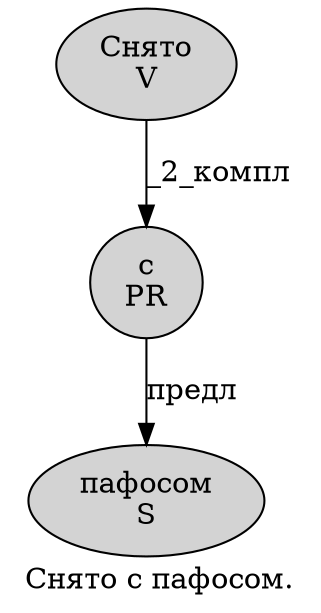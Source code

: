digraph SENTENCE_3945 {
	graph [label="Снято с пафосом."]
	node [style=filled]
		0 [label="Снято
V" color="" fillcolor=lightgray penwidth=1 shape=ellipse]
		1 [label="с
PR" color="" fillcolor=lightgray penwidth=1 shape=ellipse]
		2 [label="пафосом
S" color="" fillcolor=lightgray penwidth=1 shape=ellipse]
			1 -> 2 [label="предл"]
			0 -> 1 [label="_2_компл"]
}